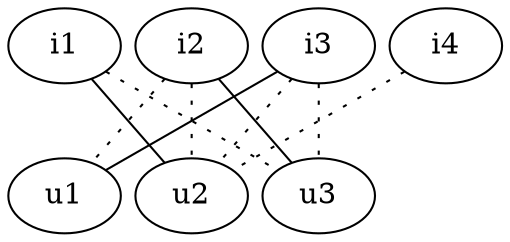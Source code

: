 
graph G {

    //rankdir = LR;
    //ranksep = 0.1
    //ratio = 0.5;
    nodesep = 0.1;

    i1
    i2
    i3
    i4

    u1
    u2
    u3

    { rank = same; i1; i2; i3; i4 }
    { rank = same; u1; u2; u3 }

    // Trick to force ordering
    {
        edge[style=invisible]
        i1 -- i2 -- i3 -- i4
        u1 -- u2 -- u3
    }

    {
        edge[style=dotted]
        i1 -- u3
        i2 -- u1
        i2 -- u2
        i3 -- u2
        i3 -- u3
        i4 -- u2
    }

    u1 -- i3
    u2 -- i1
    u3 -- i2
}
